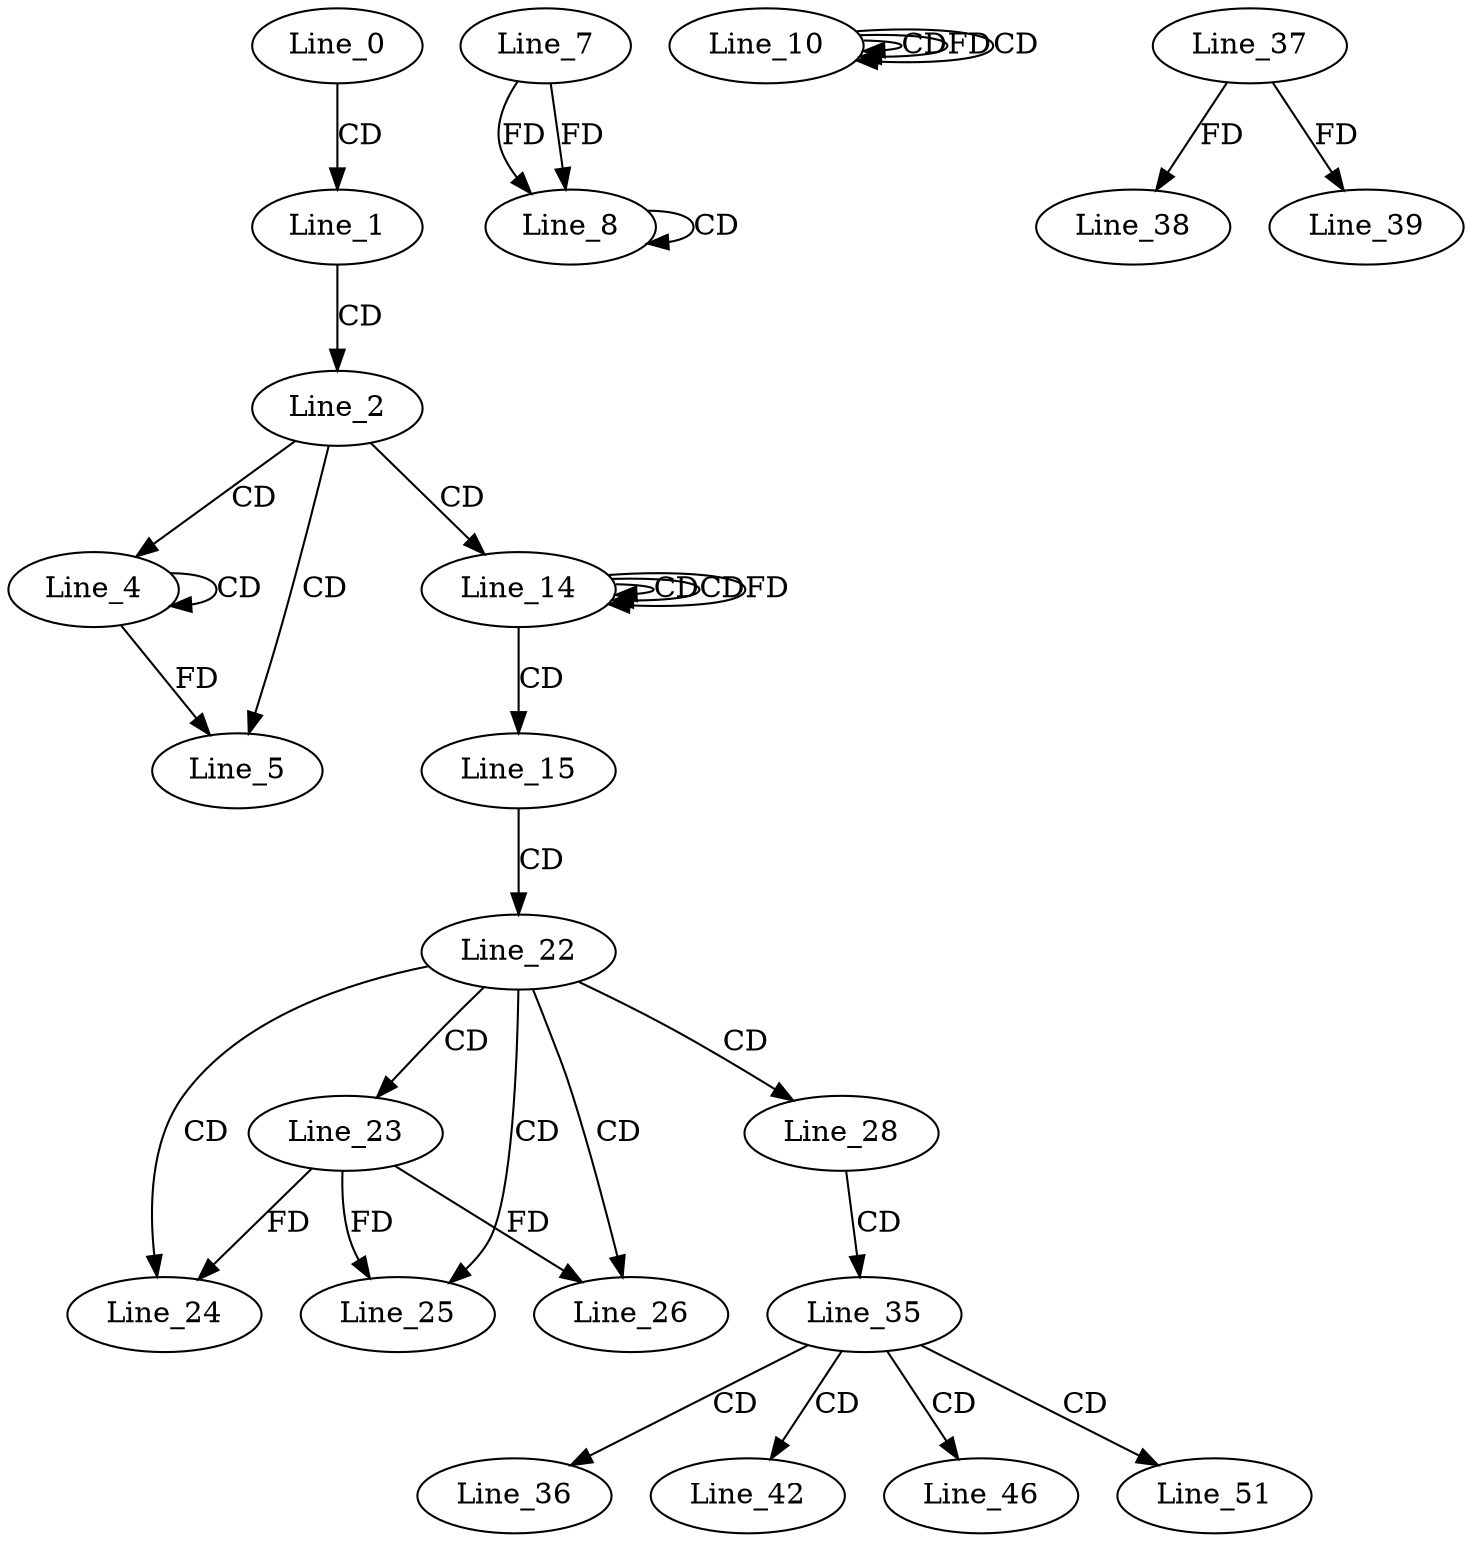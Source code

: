 digraph G {
  Line_0;
  Line_1;
  Line_2;
  Line_4;
  Line_4;
  Line_5;
  Line_7;
  Line_8;
  Line_8;
  Line_8;
  Line_8;
  Line_10;
  Line_10;
  Line_10;
  Line_10;
  Line_14;
  Line_14;
  Line_15;
  Line_22;
  Line_23;
  Line_24;
  Line_25;
  Line_26;
  Line_28;
  Line_35;
  Line_36;
  Line_37;
  Line_38;
  Line_39;
  Line_42;
  Line_46;
  Line_51;
  Line_0 -> Line_1 [ label="CD" ];
  Line_1 -> Line_2 [ label="CD" ];
  Line_2 -> Line_4 [ label="CD" ];
  Line_4 -> Line_4 [ label="CD" ];
  Line_2 -> Line_5 [ label="CD" ];
  Line_4 -> Line_5 [ label="FD" ];
  Line_7 -> Line_8 [ label="FD" ];
  Line_8 -> Line_8 [ label="CD" ];
  Line_7 -> Line_8 [ label="FD" ];
  Line_10 -> Line_10 [ label="CD" ];
  Line_10 -> Line_10 [ label="FD" ];
  Line_10 -> Line_10 [ label="CD" ];
  Line_2 -> Line_14 [ label="CD" ];
  Line_14 -> Line_14 [ label="CD" ];
  Line_14 -> Line_14 [ label="CD" ];
  Line_14 -> Line_15 [ label="CD" ];
  Line_15 -> Line_22 [ label="CD" ];
  Line_22 -> Line_23 [ label="CD" ];
  Line_22 -> Line_24 [ label="CD" ];
  Line_23 -> Line_24 [ label="FD" ];
  Line_22 -> Line_25 [ label="CD" ];
  Line_23 -> Line_25 [ label="FD" ];
  Line_22 -> Line_26 [ label="CD" ];
  Line_23 -> Line_26 [ label="FD" ];
  Line_22 -> Line_28 [ label="CD" ];
  Line_28 -> Line_35 [ label="CD" ];
  Line_35 -> Line_36 [ label="CD" ];
  Line_37 -> Line_38 [ label="FD" ];
  Line_37 -> Line_39 [ label="FD" ];
  Line_35 -> Line_42 [ label="CD" ];
  Line_35 -> Line_46 [ label="CD" ];
  Line_35 -> Line_51 [ label="CD" ];
  Line_14 -> Line_14 [ label="FD" ];
}
